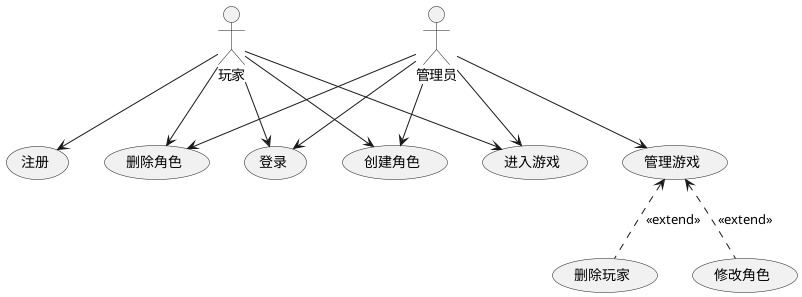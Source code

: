 @startuml 1

玩家 --> (注册)
玩家 --> (登录)
玩家 --> (创建角色)
玩家 --> (删除角色)
玩家 --> (进入游戏)

管理员 --> (登录)
管理员 --> (创建角色)
管理员 --> (删除角色)
管理员 --> (进入游戏)
管理员 --> (管理游戏)

(管理游戏) <.. (删除玩家): <<extend>>
(管理游戏) <.. (修改角色): <<extend>>

@enduml